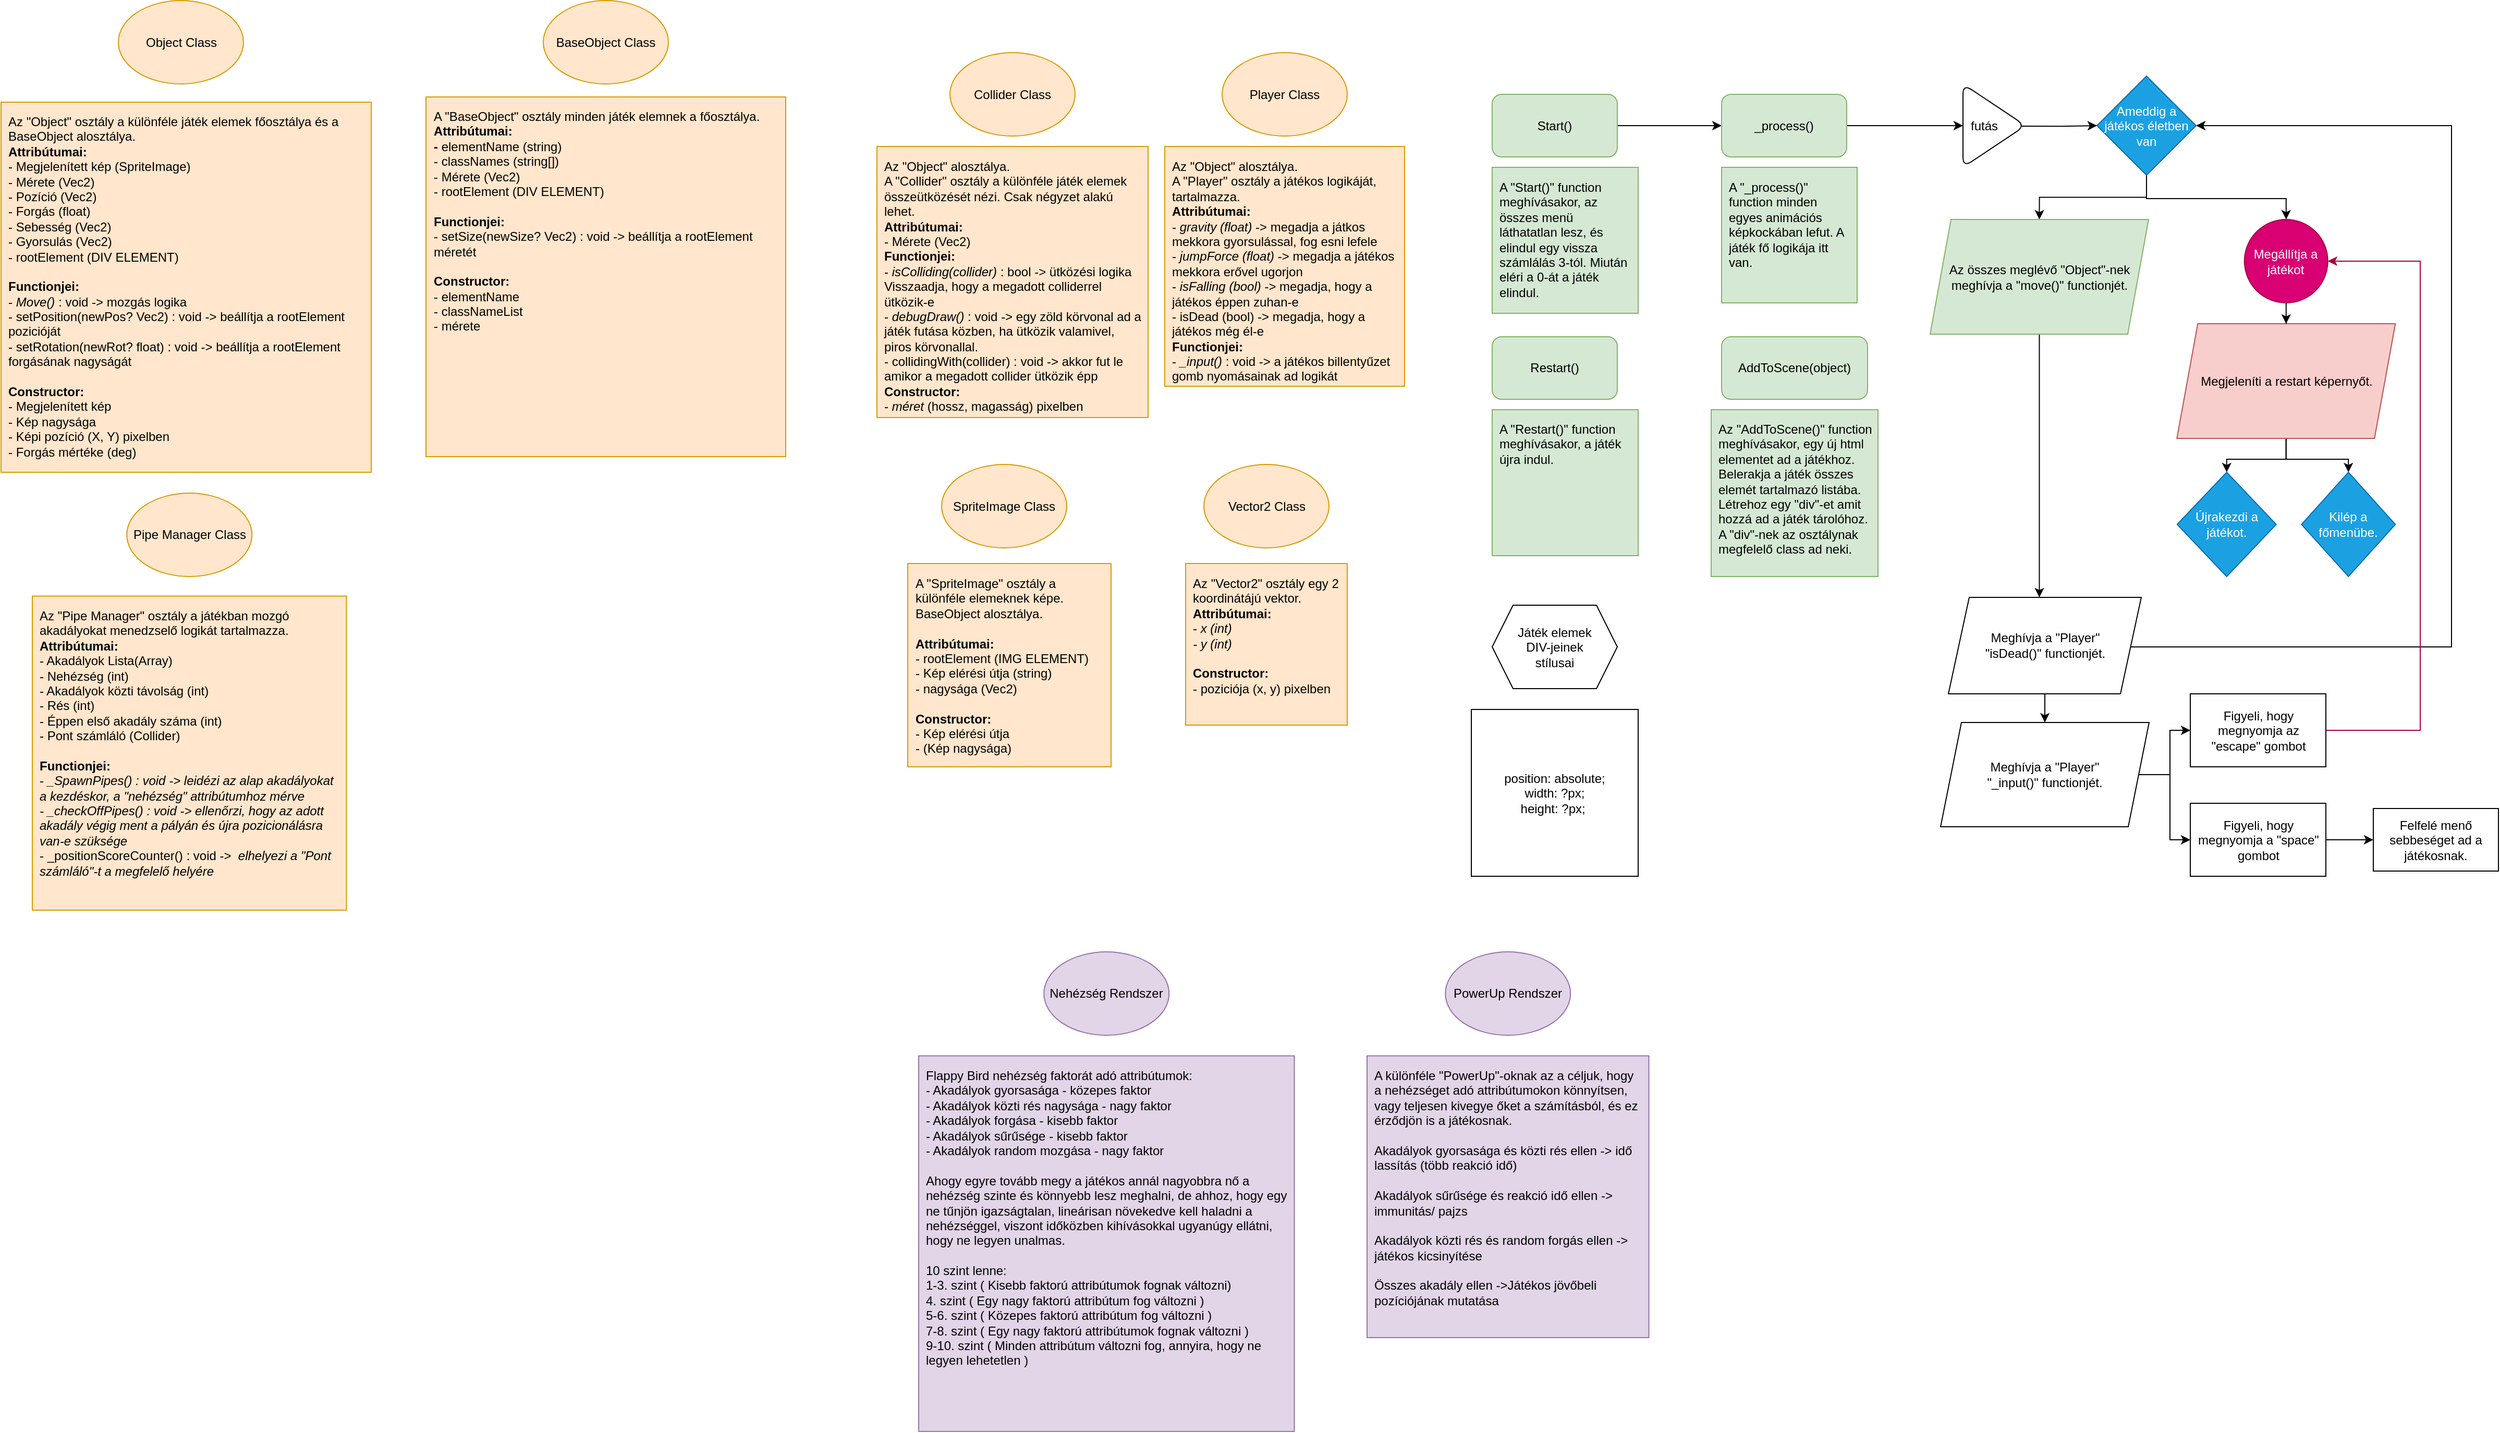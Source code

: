 <mxfile version="24.8.8">
  <diagram name="1 oldal" id="F84CMAl41vV3lFAe94_o">
    <mxGraphModel dx="2787" dy="1029" grid="1" gridSize="10" guides="1" tooltips="1" connect="1" arrows="1" fold="1" page="1" pageScale="1" pageWidth="827" pageHeight="1169" math="0" shadow="0">
      <root>
        <mxCell id="0" />
        <mxCell id="1" parent="0" />
        <mxCell id="Hs7LZAgPFVkhUPFHDNcM-3" style="edgeStyle=orthogonalEdgeStyle;rounded=0;orthogonalLoop=1;jettySize=auto;html=1;entryX=0;entryY=0.5;entryDx=0;entryDy=0;" parent="1" source="Hs7LZAgPFVkhUPFHDNcM-1" target="Hs7LZAgPFVkhUPFHDNcM-6" edge="1">
          <mxGeometry relative="1" as="geometry">
            <mxPoint x="840.0" y="137.5" as="targetPoint" />
          </mxGeometry>
        </mxCell>
        <mxCell id="Hs7LZAgPFVkhUPFHDNcM-1" value="Start()" style="rounded=1;whiteSpace=wrap;html=1;fillColor=#d5e8d4;strokeColor=#82b366;" parent="1" vertex="1">
          <mxGeometry x="620" y="107.5" width="120" height="60" as="geometry" />
        </mxCell>
        <mxCell id="Hs7LZAgPFVkhUPFHDNcM-2" value="A &quot;Start()&quot; function meghívásakor, az összes menü láthatatlan lesz, és elindul egy vissza számlálás 3-tól. Miután eléri a 0-át a játék elindul." style="whiteSpace=wrap;html=1;aspect=fixed;align=left;verticalAlign=top;spacingTop=5;spacingLeft=5;spacingRight=5;fillColor=#d5e8d4;strokeColor=#82b366;" parent="1" vertex="1">
          <mxGeometry x="620" y="177.5" width="140" height="140" as="geometry" />
        </mxCell>
        <mxCell id="Hs7LZAgPFVkhUPFHDNcM-19" style="edgeStyle=orthogonalEdgeStyle;rounded=0;orthogonalLoop=1;jettySize=auto;html=1;" parent="1" source="Hs7LZAgPFVkhUPFHDNcM-6" target="Hs7LZAgPFVkhUPFHDNcM-18" edge="1">
          <mxGeometry relative="1" as="geometry" />
        </mxCell>
        <mxCell id="Hs7LZAgPFVkhUPFHDNcM-6" value="_process()" style="rounded=1;whiteSpace=wrap;html=1;fillColor=#d5e8d4;strokeColor=#82b366;" parent="1" vertex="1">
          <mxGeometry x="840" y="107.5" width="120" height="60" as="geometry" />
        </mxCell>
        <mxCell id="Hs7LZAgPFVkhUPFHDNcM-7" value="A &quot;_process()&quot; function minden egyes animációs képkockában lefut. A játék fő logikája itt van." style="whiteSpace=wrap;html=1;aspect=fixed;align=left;verticalAlign=top;spacingTop=5;spacingLeft=5;spacingRight=5;fillColor=#d5e8d4;strokeColor=#82b366;" parent="1" vertex="1">
          <mxGeometry x="840" y="177.5" width="130" height="130" as="geometry" />
        </mxCell>
        <mxCell id="Hs7LZAgPFVkhUPFHDNcM-10" value="Object Class" style="ellipse;whiteSpace=wrap;html=1;fillColor=#ffe6cc;strokeColor=#d79b00;" parent="1" vertex="1">
          <mxGeometry x="-697.5" y="17.5" width="120" height="80" as="geometry" />
        </mxCell>
        <mxCell id="Hs7LZAgPFVkhUPFHDNcM-11" value="Az &quot;Object&quot; osztály a különféle játék elemek főosztálya és a BaseObject alosztálya.&lt;br&gt;&lt;b&gt;Attribútumai:&lt;/b&gt;&lt;div&gt;- Megjelenített kép (SpriteImage)&lt;/div&gt;&lt;div&gt;- Mérete&amp;nbsp;(Vec2)&lt;/div&gt;&lt;div&gt;&lt;div&gt;- Pozíció (Vec2)&lt;/div&gt;&lt;div&gt;- Forgás (float)&lt;br&gt;- Sebesség (Vec2)&lt;/div&gt;&lt;div&gt;- Gyorsulás (Vec2)&lt;/div&gt;&lt;div&gt;- rootElement (DIV ELEMENT)&lt;/div&gt;&lt;div&gt;&lt;br&gt;&lt;/div&gt;&lt;div&gt;&lt;b&gt;Functionjei:&lt;/b&gt;&lt;/div&gt;&lt;div&gt;- &lt;i&gt;Move()&lt;/i&gt; : void -&amp;gt; mozgás logika&lt;/div&gt;&lt;div&gt;- setPosition(newPos? Vec2) : void -&amp;gt; beállítja a rootElement pozicióját&lt;/div&gt;&lt;div&gt;- setRotation(newRot? float) : void -&amp;gt; beállítja a rootElement forgásának nagyságát&lt;/div&gt;&lt;div&gt;&lt;br&gt;&lt;/div&gt;&lt;div&gt;&lt;b&gt;Constructor:&lt;/b&gt;&lt;/div&gt;&lt;/div&gt;&lt;div&gt;- Megjelenített kép&lt;/div&gt;&lt;div&gt;-&amp;nbsp;&lt;span style=&quot;background-color: initial;&quot;&gt;Kép nagysága&lt;/span&gt;&lt;/div&gt;&lt;div&gt;- Képi pozíció (X, Y) pixelben&lt;/div&gt;&lt;div&gt;- Forgás mértéke (deg)&lt;/div&gt;&lt;div&gt;&lt;br&gt;&lt;/div&gt;" style="whiteSpace=wrap;html=1;aspect=fixed;align=left;verticalAlign=top;spacingTop=5;spacingLeft=5;spacingRight=5;fillColor=#ffe6cc;strokeColor=#d79b00;" parent="1" vertex="1">
          <mxGeometry x="-810" y="115" width="355" height="355" as="geometry" />
        </mxCell>
        <mxCell id="Hs7LZAgPFVkhUPFHDNcM-12" value="Collider Class" style="ellipse;whiteSpace=wrap;html=1;fillColor=#ffe6cc;strokeColor=#d79b00;" parent="1" vertex="1">
          <mxGeometry x="100" y="67.5" width="120" height="80" as="geometry" />
        </mxCell>
        <mxCell id="Hs7LZAgPFVkhUPFHDNcM-13" value="Az &quot;Object&quot; alosztálya.&lt;div&gt;A &quot;Collider&quot; osztály a különféle játék elemek összeütközését nézi. Csak négyzet alakú lehet.&amp;nbsp;&lt;br&gt;&lt;b&gt;Attribútumai:&lt;/b&gt;&lt;div&gt;&lt;div&gt;- Mérete (Vec2)&lt;/div&gt;&lt;div&gt;&lt;b&gt;Functionjei:&lt;/b&gt;&lt;/div&gt;&lt;div&gt;- &lt;i&gt;isColliding(collider)&lt;/i&gt; : bool -&amp;gt; ütközési logika&lt;br&gt;Visszaadja, hogy a megadott colliderrel ütközik-e&lt;br&gt;&lt;/div&gt;&lt;/div&gt;&lt;/div&gt;&lt;div&gt;- &lt;i&gt;debugDraw() &lt;/i&gt;: void -&amp;gt; egy zöld körvonal ad a játék futása közben, ha ütközik valamivel, piros körvonallal.&lt;/div&gt;&lt;div&gt;- collidingWith(collider) : void -&amp;gt; akkor fut le amikor a megadott collider ütközik épp&lt;/div&gt;&lt;div&gt;&lt;b&gt;Constructor:&lt;/b&gt;&lt;/div&gt;&lt;div&gt;- &lt;i&gt;méret &lt;/i&gt;(hossz, magasság) pixelben&lt;/div&gt;" style="whiteSpace=wrap;html=1;aspect=fixed;align=left;verticalAlign=top;spacingTop=5;spacingLeft=5;spacingRight=5;fillColor=#ffe6cc;strokeColor=#d79b00;" parent="1" vertex="1">
          <mxGeometry x="30" y="157.5" width="260" height="260" as="geometry" />
        </mxCell>
        <mxCell id="Hs7LZAgPFVkhUPFHDNcM-14" value="Player Class" style="ellipse;whiteSpace=wrap;html=1;fillColor=#ffe6cc;strokeColor=#d79b00;" parent="1" vertex="1">
          <mxGeometry x="361" y="67.5" width="120" height="80" as="geometry" />
        </mxCell>
        <mxCell id="Hs7LZAgPFVkhUPFHDNcM-15" value="Az &quot;Object&quot; alosztálya.&lt;div&gt;A &quot;Player&quot; osztály a játékos logikáját, tartalmazza.&amp;nbsp;&lt;br&gt;&lt;b&gt;Attribútumai:&lt;/b&gt;&lt;div&gt;&lt;div&gt;- &lt;i&gt;gravity (float)&lt;/i&gt; -&amp;gt; megadja a játkos mekkora gyorsulással, fog esni lefele&lt;br&gt;- &lt;i&gt;jumpForce (float)&lt;/i&gt; -&amp;gt; megadja a játékos mekkora erővel ugorjon&lt;/div&gt;&lt;div&gt;&lt;span style=&quot;background-color: initial;&quot;&gt;- &lt;i&gt;isFalling (bool)&lt;/i&gt; -&amp;gt; megadja, hogy a játékos éppen zuhan-e&amp;nbsp;&lt;/span&gt;&lt;/div&gt;&lt;div&gt;&lt;span style=&quot;background-color: initial;&quot;&gt;- isDead (bool) -&amp;gt; megadja, hogy a játékos még él-e&lt;/span&gt;&lt;/div&gt;&lt;div&gt;&lt;b style=&quot;background-color: initial;&quot;&gt;Functionjei:&lt;/b&gt;&lt;/div&gt;&lt;div&gt;- &lt;i&gt;_input() &lt;/i&gt;: void -&amp;gt; a játékos billentyűzet gomb nyomásainak ad logikát&lt;br&gt;&lt;/div&gt;&lt;/div&gt;&lt;/div&gt;" style="whiteSpace=wrap;html=1;aspect=fixed;align=left;verticalAlign=top;spacingTop=5;spacingLeft=5;spacingRight=5;fillColor=#ffe6cc;strokeColor=#d79b00;" parent="1" vertex="1">
          <mxGeometry x="306" y="157.5" width="230" height="230" as="geometry" />
        </mxCell>
        <mxCell id="Hs7LZAgPFVkhUPFHDNcM-16" value="Vector2 Class" style="ellipse;whiteSpace=wrap;html=1;fillColor=#ffe6cc;strokeColor=#d79b00;" parent="1" vertex="1">
          <mxGeometry x="343.5" y="462.5" width="120" height="80" as="geometry" />
        </mxCell>
        <mxCell id="Hs7LZAgPFVkhUPFHDNcM-17" value="Az &quot;Vector2&quot; osztály egy 2 koordinátájú vektor&lt;span style=&quot;background-color: initial;&quot;&gt;.&amp;nbsp;&lt;/span&gt;&lt;div&gt;&lt;b&gt;Attribútumai:&lt;/b&gt;&lt;div&gt;&lt;div&gt;- &lt;i&gt;x (int)&lt;br&gt;- y (int)&lt;/i&gt;&lt;/div&gt;&lt;div&gt;&lt;br&gt;&lt;/div&gt;&lt;/div&gt;&lt;/div&gt;&lt;div&gt;&lt;b&gt;Constructor:&lt;/b&gt;&lt;/div&gt;&lt;div&gt;- poziciója (x, y) pixelben&lt;/div&gt;" style="whiteSpace=wrap;html=1;aspect=fixed;align=left;verticalAlign=top;spacingTop=5;spacingLeft=5;spacingRight=5;fillColor=#ffe6cc;strokeColor=#d79b00;" parent="1" vertex="1">
          <mxGeometry x="326" y="557.5" width="155" height="155" as="geometry" />
        </mxCell>
        <mxCell id="Hs7LZAgPFVkhUPFHDNcM-21" style="edgeStyle=orthogonalEdgeStyle;rounded=0;orthogonalLoop=1;jettySize=auto;html=1;entryX=0;entryY=0.5;entryDx=0;entryDy=0;exitX=0.88;exitY=0.507;exitDx=0;exitDy=0;exitPerimeter=0;" parent="1" source="Hs7LZAgPFVkhUPFHDNcM-18" target="Hs7LZAgPFVkhUPFHDNcM-20" edge="1">
          <mxGeometry relative="1" as="geometry" />
        </mxCell>
        <mxCell id="Hs7LZAgPFVkhUPFHDNcM-18" value="futás" style="triangle;whiteSpace=wrap;html=1;align=left;perimeterSpacing=0;rounded=1;spacingLeft=5;" parent="1" vertex="1">
          <mxGeometry x="1071.5" y="97.5" width="60" height="80" as="geometry" />
        </mxCell>
        <mxCell id="Hs7LZAgPFVkhUPFHDNcM-23" value="" style="edgeStyle=orthogonalEdgeStyle;rounded=0;orthogonalLoop=1;jettySize=auto;html=1;entryX=0.5;entryY=0;entryDx=0;entryDy=0;" parent="1" source="Hs7LZAgPFVkhUPFHDNcM-20" target="Hs7LZAgPFVkhUPFHDNcM-22" edge="1">
          <mxGeometry relative="1" as="geometry" />
        </mxCell>
        <mxCell id="yK2t4Wrt2LYm6RnuAMui-28" style="edgeStyle=orthogonalEdgeStyle;rounded=0;orthogonalLoop=1;jettySize=auto;html=1;entryX=0.5;entryY=0;entryDx=0;entryDy=0;" parent="1" source="Hs7LZAgPFVkhUPFHDNcM-20" target="yK2t4Wrt2LYm6RnuAMui-24" edge="1">
          <mxGeometry relative="1" as="geometry">
            <Array as="points">
              <mxPoint x="1247" y="207.5" />
              <mxPoint x="1381" y="207.5" />
            </Array>
          </mxGeometry>
        </mxCell>
        <mxCell id="Hs7LZAgPFVkhUPFHDNcM-20" value="Ameddig a játékos életben van" style="rhombus;whiteSpace=wrap;html=1;fillColor=#1ba1e2;fontColor=#ffffff;strokeColor=#006EAF;" parent="1" vertex="1">
          <mxGeometry x="1200" y="90" width="95" height="95" as="geometry" />
        </mxCell>
        <mxCell id="yK2t4Wrt2LYm6RnuAMui-9" value="" style="edgeStyle=orthogonalEdgeStyle;rounded=0;orthogonalLoop=1;jettySize=auto;html=1;" parent="1" source="Hs7LZAgPFVkhUPFHDNcM-22" target="yK2t4Wrt2LYm6RnuAMui-7" edge="1">
          <mxGeometry relative="1" as="geometry">
            <Array as="points">
              <mxPoint x="1145" y="527.5" />
              <mxPoint x="1145" y="527.5" />
            </Array>
          </mxGeometry>
        </mxCell>
        <mxCell id="Hs7LZAgPFVkhUPFHDNcM-22" value="Az összes meglévő &quot;Object&quot;-nek meghívja a &quot;move()&quot; functionjét." style="shape=parallelogram;perimeter=parallelogramPerimeter;whiteSpace=wrap;html=1;fixedSize=1;fillColor=#d5e8d4;strokeColor=#82b366;" parent="1" vertex="1">
          <mxGeometry x="1040" y="227.5" width="209.5" height="110" as="geometry" />
        </mxCell>
        <mxCell id="Hs7LZAgPFVkhUPFHDNcM-24" value="Restart()" style="rounded=1;whiteSpace=wrap;html=1;fillColor=#d5e8d4;strokeColor=#82b366;" parent="1" vertex="1">
          <mxGeometry x="620" y="340" width="120" height="60" as="geometry" />
        </mxCell>
        <mxCell id="Hs7LZAgPFVkhUPFHDNcM-25" value="A &quot;&lt;span style=&quot;text-align: center;&quot;&gt;Restart()&quot;&lt;/span&gt;&amp;nbsp;function meghívásakor, a játék újra indul." style="whiteSpace=wrap;html=1;aspect=fixed;align=left;verticalAlign=top;spacingTop=5;spacingLeft=5;spacingRight=5;fillColor=#d5e8d4;strokeColor=#82b366;" parent="1" vertex="1">
          <mxGeometry x="620" y="410" width="140" height="140" as="geometry" />
        </mxCell>
        <mxCell id="Hs7LZAgPFVkhUPFHDNcM-29" value="AddToScene(object)" style="rounded=1;whiteSpace=wrap;html=1;fillColor=#d5e8d4;strokeColor=#82b366;" parent="1" vertex="1">
          <mxGeometry x="840" y="340" width="140" height="60" as="geometry" />
        </mxCell>
        <mxCell id="Hs7LZAgPFVkhUPFHDNcM-30" value="Az &quot;&lt;span style=&quot;text-align: center;&quot;&gt;AddToScene&lt;/span&gt;&lt;span style=&quot;text-align: center;&quot;&gt;()&quot;&lt;/span&gt;&amp;nbsp;function meghívásakor, egy új html elementet ad a játékhoz. Belerakja a játék összes elemét tartalmazó listába.&lt;div&gt;Létrehoz egy &quot;div&quot;-et amit hozzá ad a játék tárolóhoz.&lt;br&gt;A &quot;div&quot;-nek az osztálynak megfelelő class ad neki.&lt;/div&gt;" style="whiteSpace=wrap;html=1;aspect=fixed;align=left;verticalAlign=top;spacingTop=5;spacingLeft=5;spacingRight=5;fillColor=#d5e8d4;strokeColor=#82b366;" parent="1" vertex="1">
          <mxGeometry x="830" y="410" width="160" height="160" as="geometry" />
        </mxCell>
        <mxCell id="Hs7LZAgPFVkhUPFHDNcM-32" value="Játék elemek &lt;br&gt;DIV-jeinek&lt;br&gt;stílusai" style="shape=hexagon;perimeter=hexagonPerimeter2;whiteSpace=wrap;html=1;fixedSize=1;" parent="1" vertex="1">
          <mxGeometry x="620" y="597.5" width="120" height="80" as="geometry" />
        </mxCell>
        <mxCell id="Hs7LZAgPFVkhUPFHDNcM-34" value="position: absolute;&lt;br&gt;width: ?px;&lt;br&gt;height: ?px;&amp;nbsp;" style="whiteSpace=wrap;html=1;aspect=fixed;" parent="1" vertex="1">
          <mxGeometry x="600" y="697.5" width="160" height="160" as="geometry" />
        </mxCell>
        <mxCell id="yK2t4Wrt2LYm6RnuAMui-6" value="" style="edgeStyle=orthogonalEdgeStyle;rounded=0;orthogonalLoop=1;jettySize=auto;html=1;" parent="1" source="yK2t4Wrt2LYm6RnuAMui-3" target="yK2t4Wrt2LYm6RnuAMui-5" edge="1">
          <mxGeometry relative="1" as="geometry" />
        </mxCell>
        <mxCell id="yK2t4Wrt2LYm6RnuAMui-23" style="edgeStyle=orthogonalEdgeStyle;rounded=0;orthogonalLoop=1;jettySize=auto;html=1;entryX=0;entryY=0.5;entryDx=0;entryDy=0;" parent="1" source="yK2t4Wrt2LYm6RnuAMui-3" target="yK2t4Wrt2LYm6RnuAMui-22" edge="1">
          <mxGeometry relative="1" as="geometry" />
        </mxCell>
        <mxCell id="yK2t4Wrt2LYm6RnuAMui-3" value="Meghívja a &quot;Player&quot;&lt;br&gt;&quot;_input()&quot; functionjét." style="shape=parallelogram;perimeter=parallelogramPerimeter;whiteSpace=wrap;html=1;fixedSize=1;" parent="1" vertex="1">
          <mxGeometry x="1050" y="710" width="200" height="100" as="geometry" />
        </mxCell>
        <mxCell id="yK2t4Wrt2LYm6RnuAMui-21" value="" style="edgeStyle=orthogonalEdgeStyle;rounded=0;orthogonalLoop=1;jettySize=auto;html=1;" parent="1" source="yK2t4Wrt2LYm6RnuAMui-5" target="yK2t4Wrt2LYm6RnuAMui-20" edge="1">
          <mxGeometry relative="1" as="geometry" />
        </mxCell>
        <mxCell id="yK2t4Wrt2LYm6RnuAMui-5" value="Figyeli, hogy megnyomja a &quot;space&quot; gombot" style="whiteSpace=wrap;html=1;" parent="1" vertex="1">
          <mxGeometry x="1289.5" y="787.5" width="130" height="70" as="geometry" />
        </mxCell>
        <mxCell id="yK2t4Wrt2LYm6RnuAMui-10" value="" style="edgeStyle=orthogonalEdgeStyle;rounded=0;orthogonalLoop=1;jettySize=auto;html=1;" parent="1" source="yK2t4Wrt2LYm6RnuAMui-7" target="yK2t4Wrt2LYm6RnuAMui-3" edge="1">
          <mxGeometry relative="1" as="geometry" />
        </mxCell>
        <mxCell id="yK2t4Wrt2LYm6RnuAMui-11" style="edgeStyle=orthogonalEdgeStyle;rounded=0;orthogonalLoop=1;jettySize=auto;html=1;entryX=1;entryY=0.5;entryDx=0;entryDy=0;" parent="1" source="yK2t4Wrt2LYm6RnuAMui-7" target="Hs7LZAgPFVkhUPFHDNcM-20" edge="1">
          <mxGeometry relative="1" as="geometry">
            <mxPoint x="1340" y="127.5" as="targetPoint" />
            <Array as="points">
              <mxPoint x="1540" y="637.5" />
              <mxPoint x="1540" y="137.5" />
            </Array>
          </mxGeometry>
        </mxCell>
        <mxCell id="yK2t4Wrt2LYm6RnuAMui-7" value="Meghívja a &quot;Player&quot;&lt;br&gt;&quot;isDead()&quot; functionjét." style="shape=parallelogram;perimeter=parallelogramPerimeter;whiteSpace=wrap;html=1;fixedSize=1;" parent="1" vertex="1">
          <mxGeometry x="1057.5" y="590" width="185" height="92.5" as="geometry" />
        </mxCell>
        <mxCell id="yK2t4Wrt2LYm6RnuAMui-30" style="edgeStyle=orthogonalEdgeStyle;rounded=0;orthogonalLoop=1;jettySize=auto;html=1;entryX=0.5;entryY=0;entryDx=0;entryDy=0;" parent="1" source="yK2t4Wrt2LYm6RnuAMui-13" target="yK2t4Wrt2LYm6RnuAMui-15" edge="1">
          <mxGeometry relative="1" as="geometry" />
        </mxCell>
        <mxCell id="yK2t4Wrt2LYm6RnuAMui-31" style="edgeStyle=orthogonalEdgeStyle;rounded=0;orthogonalLoop=1;jettySize=auto;html=1;entryX=0.5;entryY=0;entryDx=0;entryDy=0;" parent="1" source="yK2t4Wrt2LYm6RnuAMui-13" target="yK2t4Wrt2LYm6RnuAMui-17" edge="1">
          <mxGeometry relative="1" as="geometry" />
        </mxCell>
        <mxCell id="yK2t4Wrt2LYm6RnuAMui-13" value="Megjeleníti a restart képernyőt." style="shape=parallelogram;perimeter=parallelogramPerimeter;whiteSpace=wrap;html=1;fixedSize=1;fillColor=#f8cecc;strokeColor=#b85450;" parent="1" vertex="1">
          <mxGeometry x="1276.64" y="327.5" width="209.5" height="110" as="geometry" />
        </mxCell>
        <mxCell id="yK2t4Wrt2LYm6RnuAMui-15" value="Újrakezdi a játékot." style="rhombus;whiteSpace=wrap;html=1;fillColor=#1ba1e2;fontColor=#ffffff;strokeColor=#006EAF;" parent="1" vertex="1">
          <mxGeometry x="1276.89" y="470" width="95" height="100" as="geometry" />
        </mxCell>
        <mxCell id="yK2t4Wrt2LYm6RnuAMui-17" value="Kilép a főmenübe." style="rhombus;whiteSpace=wrap;html=1;fillColor=#1ba1e2;fontColor=#ffffff;strokeColor=#006EAF;" parent="1" vertex="1">
          <mxGeometry x="1396.14" y="470" width="90" height="100" as="geometry" />
        </mxCell>
        <mxCell id="yK2t4Wrt2LYm6RnuAMui-20" value="Felfelé menő sebbeséget ad a játékosnak." style="whiteSpace=wrap;html=1;" parent="1" vertex="1">
          <mxGeometry x="1465" y="792.5" width="120" height="60" as="geometry" />
        </mxCell>
        <mxCell id="yK2t4Wrt2LYm6RnuAMui-25" value="" style="edgeStyle=orthogonalEdgeStyle;rounded=0;orthogonalLoop=1;jettySize=auto;html=1;fillColor=#d80073;strokeColor=#A50040;" parent="1" source="yK2t4Wrt2LYm6RnuAMui-22" target="yK2t4Wrt2LYm6RnuAMui-24" edge="1">
          <mxGeometry relative="1" as="geometry">
            <Array as="points">
              <mxPoint x="1510" y="717.5" />
              <mxPoint x="1510" y="267.5" />
            </Array>
          </mxGeometry>
        </mxCell>
        <mxCell id="yK2t4Wrt2LYm6RnuAMui-22" value="Figyeli, hogy megnyomja az &quot;escape&quot; gombot" style="whiteSpace=wrap;html=1;" parent="1" vertex="1">
          <mxGeometry x="1289.5" y="682.5" width="130" height="70" as="geometry" />
        </mxCell>
        <mxCell id="yK2t4Wrt2LYm6RnuAMui-29" value="" style="edgeStyle=orthogonalEdgeStyle;rounded=0;orthogonalLoop=1;jettySize=auto;html=1;entryX=0.5;entryY=0;entryDx=0;entryDy=0;" parent="1" source="yK2t4Wrt2LYm6RnuAMui-24" target="yK2t4Wrt2LYm6RnuAMui-13" edge="1">
          <mxGeometry relative="1" as="geometry" />
        </mxCell>
        <mxCell id="yK2t4Wrt2LYm6RnuAMui-24" value="Megállítja a játékot" style="ellipse;whiteSpace=wrap;html=1;fillColor=#d80073;fontColor=#ffffff;strokeColor=#A50040;" parent="1" vertex="1">
          <mxGeometry x="1341.39" y="227.5" width="80" height="80" as="geometry" />
        </mxCell>
        <mxCell id="yK2t4Wrt2LYm6RnuAMui-32" value="SpriteImage&amp;nbsp;&lt;span style=&quot;background-color: initial;&quot;&gt;Class&lt;/span&gt;" style="ellipse;whiteSpace=wrap;html=1;fillColor=#ffe6cc;strokeColor=#d79b00;" parent="1" vertex="1">
          <mxGeometry x="92" y="462.5" width="120" height="80" as="geometry" />
        </mxCell>
        <mxCell id="yK2t4Wrt2LYm6RnuAMui-33" value="A &quot;SpriteImage&quot; osztály a különféle elemeknek képe. BaseObject alosztálya.&lt;div&gt;&lt;br&gt;&lt;b&gt;Attribútumai:&lt;/b&gt;&lt;div&gt;- rootElement (IMG ELEMENT)&lt;b&gt;&lt;br&gt;&lt;/b&gt;&lt;div&gt;- Kép elérési útja (string)&lt;/div&gt;&lt;div&gt;- nagysága (Vec2)&lt;/div&gt;&lt;div&gt;&lt;div&gt;&lt;br&gt;&lt;/div&gt;&lt;div&gt;&lt;b&gt;Constructor:&lt;/b&gt;&lt;/div&gt;&lt;/div&gt;&lt;div&gt;-&amp;nbsp;&lt;span style=&quot;background-color: initial;&quot;&gt;Kép elérési útja&lt;/span&gt;&lt;/div&gt;&lt;div&gt;- (Kép nagysága)&lt;/div&gt;&lt;/div&gt;&lt;/div&gt;" style="whiteSpace=wrap;html=1;aspect=fixed;align=left;verticalAlign=top;spacingTop=5;spacingLeft=5;spacingRight=5;fillColor=#ffe6cc;strokeColor=#d79b00;" parent="1" vertex="1">
          <mxGeometry x="59.5" y="557.5" width="195" height="195" as="geometry" />
        </mxCell>
        <mxCell id="yK2t4Wrt2LYm6RnuAMui-34" value="BaseObject Class" style="ellipse;whiteSpace=wrap;html=1;fillColor=#ffe6cc;strokeColor=#d79b00;" parent="1" vertex="1">
          <mxGeometry x="-290" y="17.5" width="120" height="80" as="geometry" />
        </mxCell>
        <mxCell id="yK2t4Wrt2LYm6RnuAMui-35" value="A &quot;BaseObject&quot; osztály minden játék elemnek a főosztálya.&lt;br&gt;&lt;b&gt;Attribútumai:&lt;/b&gt;&lt;div&gt;&lt;b&gt;- &lt;/b&gt;elementName (string)&lt;/div&gt;&lt;div&gt;- classNames (string[])&lt;br&gt;&lt;div&gt;- Mérete&amp;nbsp;(Vec2)&lt;/div&gt;&lt;div&gt;&lt;div&gt;- rootElement (DIV ELEMENT)&lt;/div&gt;&lt;div&gt;&lt;br&gt;&lt;/div&gt;&lt;div&gt;&lt;b&gt;Functionjei:&lt;/b&gt;&lt;/div&gt;&lt;div&gt;- setSize(newSize? Vec2) : void -&amp;gt; beállítja a rootElement méretét&lt;span style=&quot;background-color: initial;&quot;&gt;&amp;nbsp;&lt;/span&gt;&lt;/div&gt;&lt;div&gt;&lt;br&gt;&lt;/div&gt;&lt;div&gt;&lt;b&gt;Constructor:&lt;/b&gt;&lt;/div&gt;&lt;/div&gt;&lt;div&gt;- elementName&lt;/div&gt;&lt;div&gt;- classNameList&lt;/div&gt;&lt;div&gt;- mérete&lt;/div&gt;&lt;div&gt;&lt;br&gt;&lt;/div&gt;&lt;/div&gt;" style="whiteSpace=wrap;html=1;aspect=fixed;align=left;verticalAlign=top;spacingTop=5;spacingLeft=5;spacingRight=5;fillColor=#ffe6cc;strokeColor=#d79b00;" parent="1" vertex="1">
          <mxGeometry x="-402.5" y="110" width="345" height="345" as="geometry" />
        </mxCell>
        <mxCell id="3yAuIP4Ww2o2UDmv17cw-2" value="Pipe Manager Class" style="ellipse;whiteSpace=wrap;html=1;fillColor=#ffe6cc;strokeColor=#d79b00;" vertex="1" parent="1">
          <mxGeometry x="-689.38" y="490" width="120" height="80" as="geometry" />
        </mxCell>
        <mxCell id="3yAuIP4Ww2o2UDmv17cw-3" value="Az &quot;Pipe Manager&quot; osztály a játékban mozgó akadályokat menedzselő logikát tartalmazza.&lt;br&gt;&lt;b&gt;Attribútumai:&lt;/b&gt;&lt;div&gt;- Akadályok Lista(Array)&lt;/div&gt;&lt;div&gt;- Nehézség (int)&lt;/div&gt;&lt;div&gt;- Akadályok közti távolság (int)&lt;/div&gt;&lt;div&gt;- Rés (int)&lt;/div&gt;&lt;div&gt;- Éppen első akadály száma (int)&lt;br&gt;&lt;/div&gt;&lt;div&gt;- Pont számláló (Collider)&lt;br&gt;&lt;div&gt;&lt;br&gt;&lt;/div&gt;&lt;div&gt;&lt;b&gt;Functionjei:&lt;/b&gt;&lt;/div&gt;&lt;div&gt;- &lt;i&gt;_SpawnPipes() : void -&amp;gt; leidézi az alap akadályokat a kezdéskor, a &quot;nehézség&quot; attribútumhoz mérve&lt;br&gt;&lt;/i&gt;&lt;/div&gt;&lt;div&gt;&lt;i&gt;- _checkOffPipes() : void -&amp;gt; ellenőrzi, hogy az adott akadály végig ment a pályán és újra pozicionálásra van-e szüksége&lt;br&gt;&lt;/i&gt;&lt;/div&gt;&lt;/div&gt;&lt;div&gt;- _positionScoreCounter() : void -&amp;gt;&amp;nbsp; &lt;i&gt;elhelyezi a &quot;Pont számláló&quot;-t a megfelelő helyére&lt;/i&gt;&lt;/div&gt;" style="whiteSpace=wrap;html=1;aspect=fixed;align=left;verticalAlign=top;spacingTop=5;spacingLeft=5;spacingRight=5;fillColor=#ffe6cc;strokeColor=#d79b00;" vertex="1" parent="1">
          <mxGeometry x="-780" y="588.75" width="301.25" height="301.25" as="geometry" />
        </mxCell>
        <mxCell id="3yAuIP4Ww2o2UDmv17cw-4" value="Nehézség Rendszer" style="ellipse;whiteSpace=wrap;html=1;fillColor=#e1d5e7;strokeColor=#9673a6;" vertex="1" parent="1">
          <mxGeometry x="190.13" y="930" width="120" height="80" as="geometry" />
        </mxCell>
        <mxCell id="3yAuIP4Ww2o2UDmv17cw-5" value="&lt;div&gt;Flappy Bird nehézség faktorát adó attribútumok:&lt;/div&gt;&lt;div&gt;- Akadályok gyorsasága - közepes faktor&lt;br&gt;&lt;/div&gt;&lt;div&gt;- Akadályok közti rés nagysága - nagy faktor&lt;br&gt;&lt;/div&gt;&lt;div&gt;- Akadályok forgása - kisebb faktor&lt;br&gt;&lt;/div&gt;&lt;div&gt;- Akadályok sűrűsége - kisebb faktor&lt;br&gt;&lt;/div&gt;&lt;div&gt;- Akadályok random mozgása - nagy faktor&lt;br&gt;&lt;/div&gt;&lt;div&gt;&lt;br&gt;&lt;/div&gt;&lt;div&gt;Ahogy egyre tovább megy a játékos annál nagyobbra nő a nehézség szinte és könnyebb lesz meghalni, de ahhoz, hogy egy ne tűnjön &lt;span class=&quot;SvKTZc&quot;&gt;&lt;span lang=&quot;hu&quot; class=&quot;hrcAhc&quot;&gt;igazságtalan, lineárisan növekedve kell haladni a nehézséggel, viszont időközben kihívásokkal ugyanúgy ellátni, hogy ne legyen unalmas.&lt;/span&gt;&lt;/span&gt;&lt;/div&gt;&lt;div&gt;&lt;span class=&quot;SvKTZc&quot;&gt;&lt;span lang=&quot;hu&quot; class=&quot;hrcAhc&quot;&gt;&lt;br&gt;&lt;/span&gt;&lt;/span&gt;&lt;/div&gt;&lt;div&gt;&lt;span class=&quot;SvKTZc&quot;&gt;&lt;span lang=&quot;hu&quot; class=&quot;hrcAhc&quot;&gt;10 szint lenne:&lt;br&gt;&lt;/span&gt;&lt;/span&gt;&lt;/div&gt;&lt;div&gt;&lt;span class=&quot;SvKTZc&quot;&gt;&lt;span lang=&quot;hu&quot; class=&quot;hrcAhc&quot;&gt;1-3. szint ( Kisebb faktorú attribútumok fognak változni)&lt;/span&gt;&lt;/span&gt;&lt;/div&gt;&lt;div&gt;&lt;span class=&quot;SvKTZc&quot;&gt;&lt;span lang=&quot;hu&quot; class=&quot;hrcAhc&quot;&gt;4. szint ( Egy nagy faktorú attribútum fog változni )&lt;/span&gt;&lt;/span&gt;&lt;/div&gt;&lt;div&gt;&lt;span class=&quot;SvKTZc&quot;&gt;&lt;span lang=&quot;hu&quot; class=&quot;hrcAhc&quot;&gt;5-6. szint ( Közepes faktorú attribútum fog változni )&lt;/span&gt;&lt;/span&gt;&lt;/div&gt;&lt;div&gt;&lt;span class=&quot;SvKTZc&quot;&gt;&lt;span lang=&quot;hu&quot; class=&quot;hrcAhc&quot;&gt;7-8. szint ( Egy nagy faktorú attribútumok fognak változni )&lt;br&gt;&lt;/span&gt;&lt;/span&gt;&lt;/div&gt;&lt;div&gt;&lt;span class=&quot;SvKTZc&quot;&gt;&lt;span lang=&quot;hu&quot; class=&quot;hrcAhc&quot;&gt;9-10. szint ( Minden attribútum változni fog, annyira, hogy ne legyen lehetetlen )&lt;br&gt;&lt;/span&gt;&lt;/span&gt;&lt;/div&gt;" style="whiteSpace=wrap;html=1;aspect=fixed;align=left;verticalAlign=top;spacingTop=5;spacingLeft=5;spacingRight=5;fillColor=#e1d5e7;strokeColor=#9673a6;" vertex="1" parent="1">
          <mxGeometry x="70" y="1029.75" width="360.25" height="360.25" as="geometry" />
        </mxCell>
        <mxCell id="3yAuIP4Ww2o2UDmv17cw-8" value="PowerUp Rendszer" style="ellipse;whiteSpace=wrap;html=1;fillColor=#e1d5e7;strokeColor=#9673a6;" vertex="1" parent="1">
          <mxGeometry x="575.12" y="930" width="120" height="80" as="geometry" />
        </mxCell>
        <mxCell id="3yAuIP4Ww2o2UDmv17cw-9" value="&lt;div&gt;A különféle &quot;PowerUp&quot;-oknak az a céljuk, hogy a nehézséget adó attribútumokon könnyítsen, vagy teljesen kivegye őket a számításból, és ez érződjön is a játékosnak.&amp;nbsp; &lt;br&gt;&lt;/div&gt;&lt;div&gt;&lt;br&gt;&lt;/div&gt;&lt;div&gt;Akadályok gyorsasága és közti rés ellen -&amp;gt; idő lassítás (több reakció idő)&lt;br&gt;&lt;/div&gt;&lt;div&gt;&lt;br&gt;&lt;/div&gt;&lt;div&gt;Akadályok sűrűsége és reakció idő ellen -&amp;gt; immunitás/ pajzs&lt;/div&gt;&lt;div&gt;&lt;br&gt;&lt;/div&gt;&lt;div&gt;Akadályok közti rés és random forgás ellen -&amp;gt; játékos kicsinyítése&lt;/div&gt;&lt;div&gt;&lt;br&gt;&lt;/div&gt;&lt;div&gt;Összes akadály ellen -&amp;gt;Játékos jövőbeli pozíciójának mutatása&lt;/div&gt;&lt;div&gt;&lt;br&gt;&lt;/div&gt;&lt;div&gt;&lt;br&gt;&lt;/div&gt;" style="whiteSpace=wrap;html=1;aspect=fixed;align=left;verticalAlign=top;spacingTop=5;spacingLeft=5;spacingRight=5;fillColor=#e1d5e7;strokeColor=#9673a6;" vertex="1" parent="1">
          <mxGeometry x="500" y="1029.75" width="270.25" height="270.25" as="geometry" />
        </mxCell>
      </root>
    </mxGraphModel>
  </diagram>
</mxfile>
